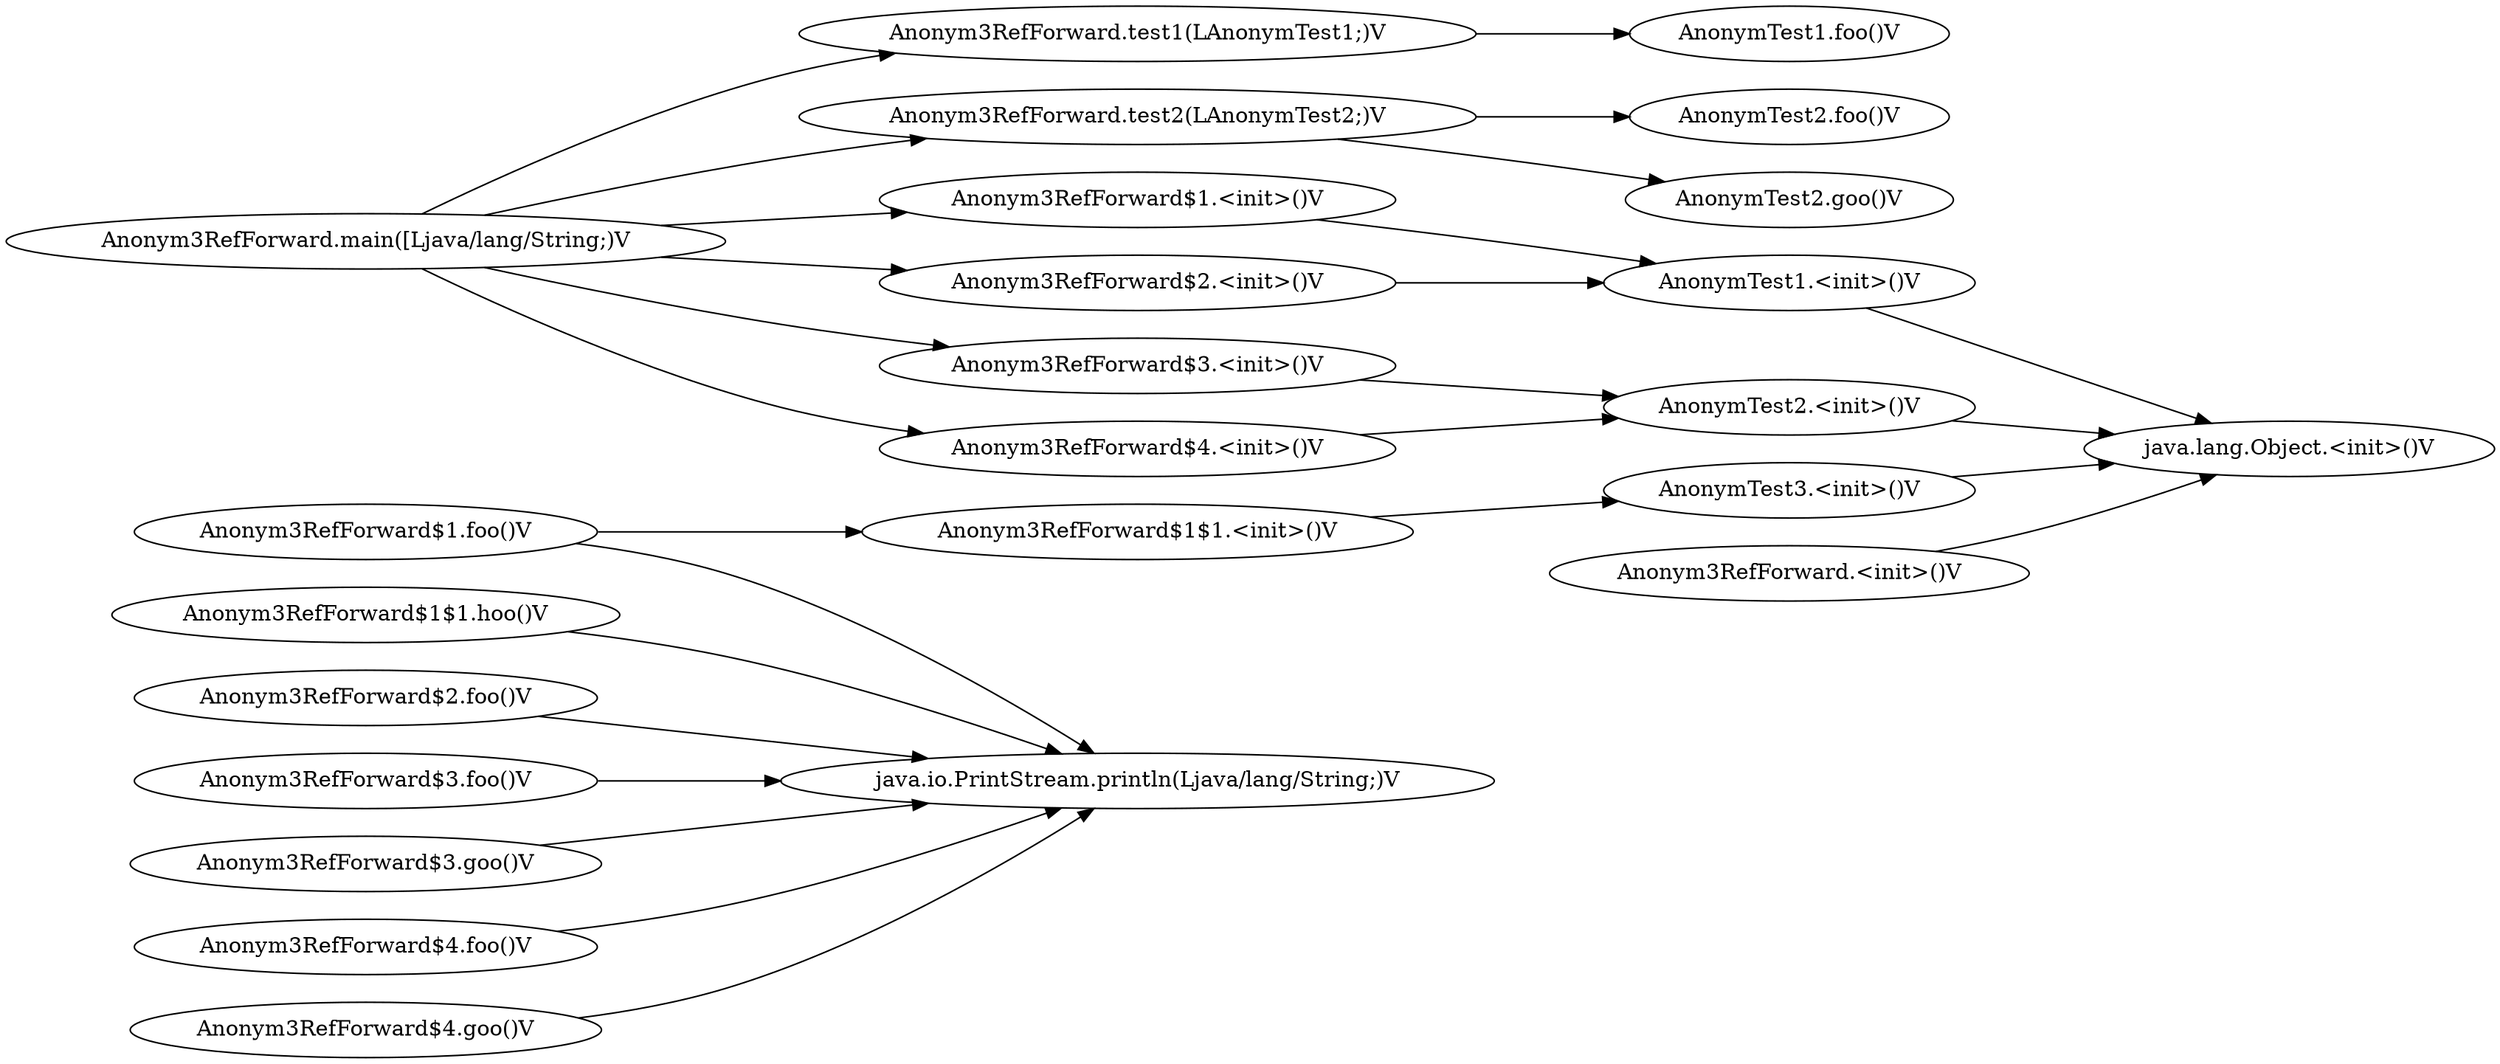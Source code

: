 digraph graphname {
rankdir="LR";
118 [label="AnonymTest1.<init>()V"]
119 [label="java.lang.Object.<init>()V"]
121 [label="AnonymTest1.foo()V"]
126 [label="AnonymTest2.<init>()V"]
127 [label="AnonymTest2.foo()V"]
128 [label="AnonymTest2.goo()V"]
130 [label="AnonymTest3.<init>()V"]
133 [label="Anonym3RefForward.<init>()V"]
134 [label="Anonym3RefForward.test1(LAnonymTest1;)V"]
139 [label="Anonym3RefForward.test2(LAnonymTest2;)V"]
145 [label="Anonym3RefForward.main([Ljava/lang/String;)V"]
153 [label="Anonym3RefForward$1.<init>()V"]
157 [label="Anonym3RefForward$1.foo()V"]
160 [label="Anonym3RefForward$1$1.<init>()V"]
164 [label="Anonym3RefForward$1$1.hoo()V"]
165 [label="java.io.PrintStream.println(Ljava/lang/String;)V"]
169 [label="Anonym3RefForward$2.<init>()V"]
172 [label="Anonym3RefForward$2.foo()V"]
174 [label="Anonym3RefForward$3.<init>()V"]
178 [label="Anonym3RefForward$3.foo()V"]
179 [label="Anonym3RefForward$3.goo()V"]
180 [label="Anonym3RefForward$4.<init>()V"]
183 [label="Anonym3RefForward$4.foo()V"]
184 [label="Anonym3RefForward$4.goo()V"]
118 -> 119
126 -> 119
130 -> 119
133 -> 119
134 -> 121
139 -> 127
139 -> 128
145 -> 134
145 -> 139
145 -> 153
145 -> 169
145 -> 174
145 -> 180
153 -> 118
157 -> 160
157 -> 165
160 -> 130
164 -> 165
169 -> 118
172 -> 165
174 -> 126
178 -> 165
179 -> 165
180 -> 126
183 -> 165
184 -> 165
}

